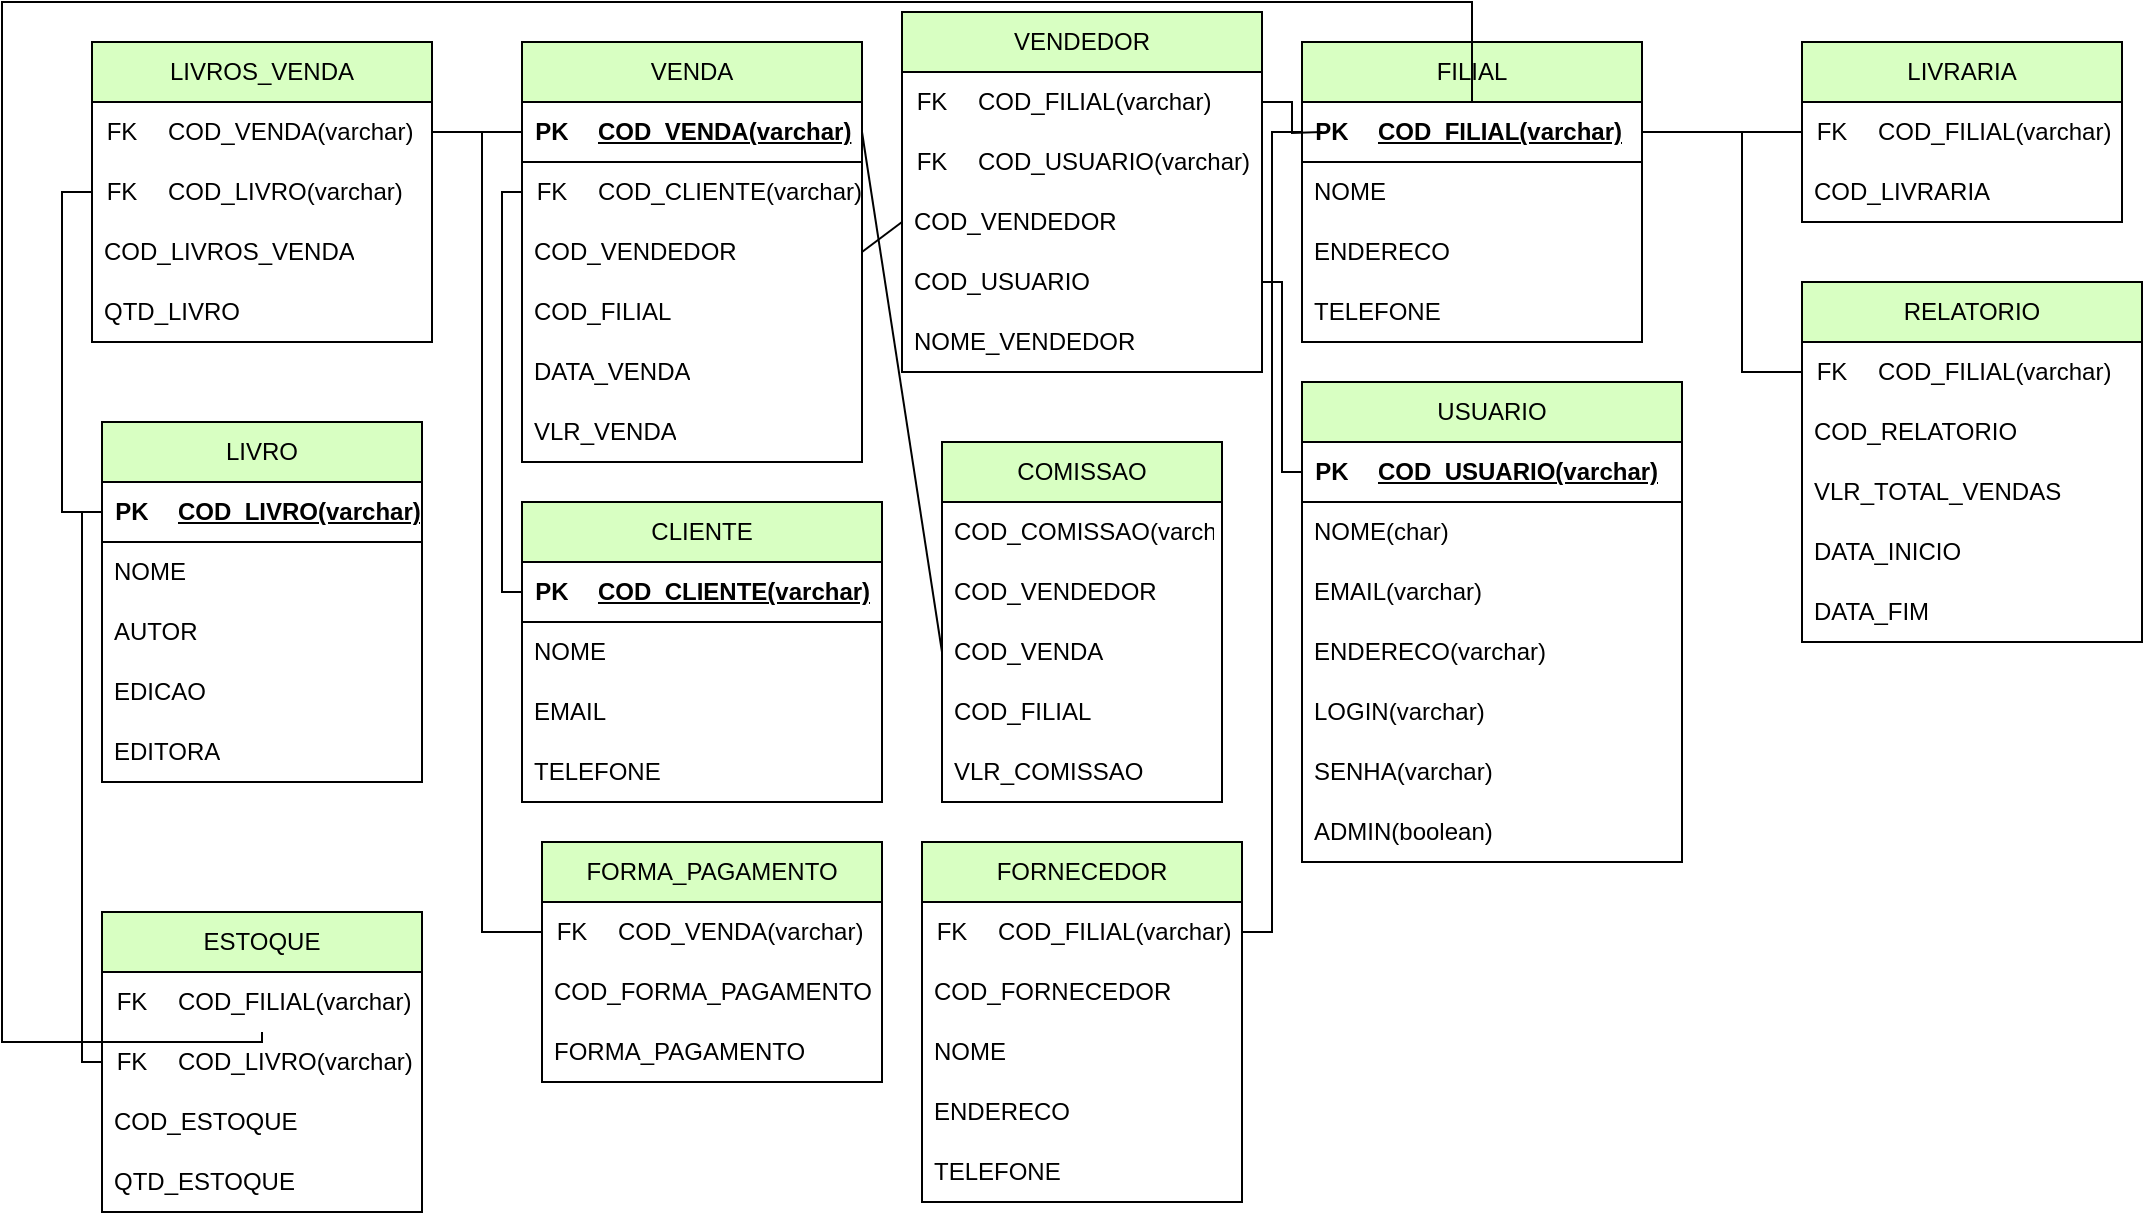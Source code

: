 <mxfile version="21.8.1" type="github">
  <diagram id="R2lEEEUBdFMjLlhIrx00" name="Page-1">
    <mxGraphModel dx="1843" dy="918" grid="1" gridSize="10" guides="1" tooltips="1" connect="1" arrows="1" fold="1" page="1" pageScale="1" pageWidth="850" pageHeight="1100" math="0" shadow="0" extFonts="Permanent Marker^https://fonts.googleapis.com/css?family=Permanent+Marker">
      <root>
        <mxCell id="0" />
        <mxCell id="1" parent="0" />
        <mxCell id="HslZfG2rWfIciBtdApFi-1" value="VENDA" style="swimlane;fontStyle=0;childLayout=stackLayout;horizontal=1;startSize=30;horizontalStack=0;resizeParent=1;resizeParentMax=0;resizeLast=0;collapsible=1;marginBottom=0;whiteSpace=wrap;html=1;fillColor=#D8FFC2;" parent="1" vertex="1">
          <mxGeometry x="160" y="40" width="170" height="210" as="geometry" />
        </mxCell>
        <mxCell id="1xq74M5YQCq6-TdLZK5S-39" value="" style="shape=table;startSize=0;container=1;collapsible=1;childLayout=tableLayout;fixedRows=1;rowLines=0;fontStyle=0;align=center;resizeLast=1;strokeColor=none;fillColor=none;collapsible=0;" vertex="1" parent="HslZfG2rWfIciBtdApFi-1">
          <mxGeometry y="30" width="170" height="30" as="geometry" />
        </mxCell>
        <mxCell id="1xq74M5YQCq6-TdLZK5S-40" value="" style="shape=tableRow;horizontal=0;startSize=0;swimlaneHead=0;swimlaneBody=0;fillColor=none;collapsible=0;dropTarget=0;points=[[0,0.5],[1,0.5]];portConstraint=eastwest;top=0;left=0;right=0;bottom=1;" vertex="1" parent="1xq74M5YQCq6-TdLZK5S-39">
          <mxGeometry width="170" height="30" as="geometry" />
        </mxCell>
        <mxCell id="1xq74M5YQCq6-TdLZK5S-41" value="PK" style="shape=partialRectangle;connectable=0;fillColor=none;top=0;left=0;bottom=0;right=0;fontStyle=1;overflow=hidden;whiteSpace=wrap;html=1;" vertex="1" parent="1xq74M5YQCq6-TdLZK5S-40">
          <mxGeometry width="30" height="30" as="geometry">
            <mxRectangle width="30" height="30" as="alternateBounds" />
          </mxGeometry>
        </mxCell>
        <mxCell id="1xq74M5YQCq6-TdLZK5S-42" value="COD_VENDA(varchar)" style="shape=partialRectangle;connectable=0;fillColor=none;top=0;left=0;bottom=0;right=0;align=left;spacingLeft=6;fontStyle=5;overflow=hidden;whiteSpace=wrap;html=1;" vertex="1" parent="1xq74M5YQCq6-TdLZK5S-40">
          <mxGeometry x="30" width="140" height="30" as="geometry">
            <mxRectangle width="140" height="30" as="alternateBounds" />
          </mxGeometry>
        </mxCell>
        <mxCell id="1xq74M5YQCq6-TdLZK5S-55" value="" style="shape=table;startSize=0;container=1;collapsible=1;childLayout=tableLayout;fixedRows=1;rowLines=0;fontStyle=0;align=center;resizeLast=1;strokeColor=none;fillColor=none;collapsible=0;" vertex="1" parent="HslZfG2rWfIciBtdApFi-1">
          <mxGeometry y="60" width="170" height="30" as="geometry" />
        </mxCell>
        <mxCell id="1xq74M5YQCq6-TdLZK5S-56" value="" style="shape=tableRow;horizontal=0;startSize=0;swimlaneHead=0;swimlaneBody=0;fillColor=none;collapsible=0;dropTarget=0;points=[[0,0.5],[1,0.5]];portConstraint=eastwest;top=0;left=0;right=0;bottom=0;" vertex="1" parent="1xq74M5YQCq6-TdLZK5S-55">
          <mxGeometry width="170" height="30" as="geometry" />
        </mxCell>
        <mxCell id="1xq74M5YQCq6-TdLZK5S-57" value="FK" style="shape=partialRectangle;connectable=0;fillColor=none;top=0;left=0;bottom=0;right=0;fontStyle=0;overflow=hidden;whiteSpace=wrap;html=1;" vertex="1" parent="1xq74M5YQCq6-TdLZK5S-56">
          <mxGeometry width="30" height="30" as="geometry">
            <mxRectangle width="30" height="30" as="alternateBounds" />
          </mxGeometry>
        </mxCell>
        <mxCell id="1xq74M5YQCq6-TdLZK5S-58" value="COD_CLIENTE(varchar)" style="shape=partialRectangle;connectable=0;fillColor=none;top=0;left=0;bottom=0;right=0;align=left;spacingLeft=6;fontStyle=0;overflow=hidden;whiteSpace=wrap;html=1;" vertex="1" parent="1xq74M5YQCq6-TdLZK5S-56">
          <mxGeometry x="30" width="140" height="30" as="geometry">
            <mxRectangle width="140" height="30" as="alternateBounds" />
          </mxGeometry>
        </mxCell>
        <mxCell id="HslZfG2rWfIciBtdApFi-3" value="COD_VENDEDOR" style="text;strokeColor=none;fillColor=none;align=left;verticalAlign=middle;spacingLeft=4;spacingRight=4;overflow=hidden;points=[[0,0.5],[1,0.5]];portConstraint=eastwest;rotatable=0;whiteSpace=wrap;html=1;" parent="HslZfG2rWfIciBtdApFi-1" vertex="1">
          <mxGeometry y="90" width="170" height="30" as="geometry" />
        </mxCell>
        <mxCell id="HslZfG2rWfIciBtdApFi-47" value="COD_FILIAL" style="text;strokeColor=none;fillColor=none;align=left;verticalAlign=middle;spacingLeft=4;spacingRight=4;overflow=hidden;points=[[0,0.5],[1,0.5]];portConstraint=eastwest;rotatable=0;whiteSpace=wrap;html=1;" parent="HslZfG2rWfIciBtdApFi-1" vertex="1">
          <mxGeometry y="120" width="170" height="30" as="geometry" />
        </mxCell>
        <mxCell id="HslZfG2rWfIciBtdApFi-48" value="DATA_VENDA" style="text;strokeColor=none;fillColor=none;align=left;verticalAlign=middle;spacingLeft=4;spacingRight=4;overflow=hidden;points=[[0,0.5],[1,0.5]];portConstraint=eastwest;rotatable=0;whiteSpace=wrap;html=1;" parent="HslZfG2rWfIciBtdApFi-1" vertex="1">
          <mxGeometry y="150" width="170" height="30" as="geometry" />
        </mxCell>
        <mxCell id="HslZfG2rWfIciBtdApFi-49" value="VLR_VENDA" style="text;strokeColor=none;fillColor=none;align=left;verticalAlign=middle;spacingLeft=4;spacingRight=4;overflow=hidden;points=[[0,0.5],[1,0.5]];portConstraint=eastwest;rotatable=0;whiteSpace=wrap;html=1;" parent="HslZfG2rWfIciBtdApFi-1" vertex="1">
          <mxGeometry y="180" width="170" height="30" as="geometry" />
        </mxCell>
        <mxCell id="HslZfG2rWfIciBtdApFi-5" value="LIVROS_VENDA" style="swimlane;fontStyle=0;childLayout=stackLayout;horizontal=1;startSize=30;horizontalStack=0;resizeParent=1;resizeParentMax=0;resizeLast=0;collapsible=1;marginBottom=0;whiteSpace=wrap;html=1;fillColor=#D8FFC2;" parent="1" vertex="1">
          <mxGeometry x="-55" y="40" width="170" height="150" as="geometry" />
        </mxCell>
        <mxCell id="1xq74M5YQCq6-TdLZK5S-43" value="" style="shape=table;startSize=0;container=1;collapsible=1;childLayout=tableLayout;fixedRows=1;rowLines=0;fontStyle=0;align=center;resizeLast=1;strokeColor=none;fillColor=none;collapsible=0;" vertex="1" parent="HslZfG2rWfIciBtdApFi-5">
          <mxGeometry y="30" width="170" height="30" as="geometry" />
        </mxCell>
        <mxCell id="1xq74M5YQCq6-TdLZK5S-44" value="" style="shape=tableRow;horizontal=0;startSize=0;swimlaneHead=0;swimlaneBody=0;fillColor=none;collapsible=0;dropTarget=0;points=[[0,0.5],[1,0.5]];portConstraint=eastwest;top=0;left=0;right=0;bottom=0;" vertex="1" parent="1xq74M5YQCq6-TdLZK5S-43">
          <mxGeometry width="170" height="30" as="geometry" />
        </mxCell>
        <mxCell id="1xq74M5YQCq6-TdLZK5S-45" value="FK" style="shape=partialRectangle;connectable=0;fillColor=none;top=0;left=0;bottom=0;right=0;fontStyle=0;overflow=hidden;whiteSpace=wrap;html=1;" vertex="1" parent="1xq74M5YQCq6-TdLZK5S-44">
          <mxGeometry width="30" height="30" as="geometry">
            <mxRectangle width="30" height="30" as="alternateBounds" />
          </mxGeometry>
        </mxCell>
        <mxCell id="1xq74M5YQCq6-TdLZK5S-46" value="COD_VENDA(varchar)" style="shape=partialRectangle;connectable=0;fillColor=none;top=0;left=0;bottom=0;right=0;align=left;spacingLeft=6;fontStyle=0;overflow=hidden;whiteSpace=wrap;html=1;" vertex="1" parent="1xq74M5YQCq6-TdLZK5S-44">
          <mxGeometry x="30" width="140" height="30" as="geometry">
            <mxRectangle width="140" height="30" as="alternateBounds" />
          </mxGeometry>
        </mxCell>
        <mxCell id="1xq74M5YQCq6-TdLZK5S-67" value="" style="shape=table;startSize=0;container=1;collapsible=1;childLayout=tableLayout;fixedRows=1;rowLines=0;fontStyle=0;align=center;resizeLast=1;strokeColor=none;fillColor=none;collapsible=0;" vertex="1" parent="HslZfG2rWfIciBtdApFi-5">
          <mxGeometry y="60" width="170" height="30" as="geometry" />
        </mxCell>
        <mxCell id="1xq74M5YQCq6-TdLZK5S-68" value="" style="shape=tableRow;horizontal=0;startSize=0;swimlaneHead=0;swimlaneBody=0;fillColor=none;collapsible=0;dropTarget=0;points=[[0,0.5],[1,0.5]];portConstraint=eastwest;top=0;left=0;right=0;bottom=0;" vertex="1" parent="1xq74M5YQCq6-TdLZK5S-67">
          <mxGeometry width="170" height="30" as="geometry" />
        </mxCell>
        <mxCell id="1xq74M5YQCq6-TdLZK5S-69" value="FK" style="shape=partialRectangle;connectable=0;fillColor=none;top=0;left=0;bottom=0;right=0;fontStyle=0;overflow=hidden;whiteSpace=wrap;html=1;" vertex="1" parent="1xq74M5YQCq6-TdLZK5S-68">
          <mxGeometry width="30" height="30" as="geometry">
            <mxRectangle width="30" height="30" as="alternateBounds" />
          </mxGeometry>
        </mxCell>
        <mxCell id="1xq74M5YQCq6-TdLZK5S-70" value="COD_LIVRO(varchar)" style="shape=partialRectangle;connectable=0;fillColor=none;top=0;left=0;bottom=0;right=0;align=left;spacingLeft=6;fontStyle=0;overflow=hidden;whiteSpace=wrap;html=1;" vertex="1" parent="1xq74M5YQCq6-TdLZK5S-68">
          <mxGeometry x="30" width="140" height="30" as="geometry">
            <mxRectangle width="140" height="30" as="alternateBounds" />
          </mxGeometry>
        </mxCell>
        <mxCell id="HslZfG2rWfIciBtdApFi-6" value="COD_LIVROS_VENDA" style="text;strokeColor=none;fillColor=none;align=left;verticalAlign=middle;spacingLeft=4;spacingRight=4;overflow=hidden;points=[[0,0.5],[1,0.5]];portConstraint=eastwest;rotatable=0;whiteSpace=wrap;html=1;" parent="HslZfG2rWfIciBtdApFi-5" vertex="1">
          <mxGeometry y="90" width="170" height="30" as="geometry" />
        </mxCell>
        <mxCell id="HslZfG2rWfIciBtdApFi-9" value="QTD_LIVRO" style="text;strokeColor=none;fillColor=none;align=left;verticalAlign=middle;spacingLeft=4;spacingRight=4;overflow=hidden;points=[[0,0.5],[1,0.5]];portConstraint=eastwest;rotatable=0;whiteSpace=wrap;html=1;" parent="HslZfG2rWfIciBtdApFi-5" vertex="1">
          <mxGeometry y="120" width="170" height="30" as="geometry" />
        </mxCell>
        <mxCell id="HslZfG2rWfIciBtdApFi-10" value="FILIAL" style="swimlane;fontStyle=0;childLayout=stackLayout;horizontal=1;startSize=30;horizontalStack=0;resizeParent=1;resizeParentMax=0;resizeLast=0;collapsible=1;marginBottom=0;whiteSpace=wrap;html=1;fillColor=#D8FFC2;" parent="1" vertex="1">
          <mxGeometry x="550" y="40" width="170" height="150" as="geometry" />
        </mxCell>
        <mxCell id="1xq74M5YQCq6-TdLZK5S-5" value="" style="shape=table;startSize=0;container=1;collapsible=1;childLayout=tableLayout;fixedRows=1;rowLines=0;fontStyle=0;align=center;resizeLast=1;strokeColor=none;fillColor=none;collapsible=0;" vertex="1" parent="HslZfG2rWfIciBtdApFi-10">
          <mxGeometry y="30" width="170" height="30" as="geometry" />
        </mxCell>
        <mxCell id="1xq74M5YQCq6-TdLZK5S-6" value="" style="shape=tableRow;horizontal=0;startSize=0;swimlaneHead=0;swimlaneBody=0;fillColor=none;collapsible=0;dropTarget=0;points=[[0,0.5],[1,0.5]];portConstraint=eastwest;top=0;left=0;right=0;bottom=1;" vertex="1" parent="1xq74M5YQCq6-TdLZK5S-5">
          <mxGeometry width="170" height="30" as="geometry" />
        </mxCell>
        <mxCell id="1xq74M5YQCq6-TdLZK5S-7" value="PK" style="shape=partialRectangle;connectable=0;fillColor=none;top=0;left=0;bottom=0;right=0;fontStyle=1;overflow=hidden;whiteSpace=wrap;html=1;" vertex="1" parent="1xq74M5YQCq6-TdLZK5S-6">
          <mxGeometry width="30" height="30" as="geometry">
            <mxRectangle width="30" height="30" as="alternateBounds" />
          </mxGeometry>
        </mxCell>
        <mxCell id="1xq74M5YQCq6-TdLZK5S-8" value="COD_FILIAL(varchar)" style="shape=partialRectangle;connectable=0;fillColor=none;top=0;left=0;bottom=0;right=0;align=left;spacingLeft=6;fontStyle=5;overflow=hidden;whiteSpace=wrap;html=1;" vertex="1" parent="1xq74M5YQCq6-TdLZK5S-6">
          <mxGeometry x="30" width="140" height="30" as="geometry">
            <mxRectangle width="140" height="30" as="alternateBounds" />
          </mxGeometry>
        </mxCell>
        <mxCell id="HslZfG2rWfIciBtdApFi-12" value="NOME" style="text;strokeColor=none;fillColor=none;align=left;verticalAlign=middle;spacingLeft=4;spacingRight=4;overflow=hidden;points=[[0,0.5],[1,0.5]];portConstraint=eastwest;rotatable=0;whiteSpace=wrap;html=1;" parent="HslZfG2rWfIciBtdApFi-10" vertex="1">
          <mxGeometry y="60" width="170" height="30" as="geometry" />
        </mxCell>
        <mxCell id="HslZfG2rWfIciBtdApFi-13" value="ENDERECO" style="text;strokeColor=none;fillColor=none;align=left;verticalAlign=middle;spacingLeft=4;spacingRight=4;overflow=hidden;points=[[0,0.5],[1,0.5]];portConstraint=eastwest;rotatable=0;whiteSpace=wrap;html=1;" parent="HslZfG2rWfIciBtdApFi-10" vertex="1">
          <mxGeometry y="90" width="170" height="30" as="geometry" />
        </mxCell>
        <mxCell id="HslZfG2rWfIciBtdApFi-15" value="TELEFONE" style="text;strokeColor=none;fillColor=none;align=left;verticalAlign=middle;spacingLeft=4;spacingRight=4;overflow=hidden;points=[[0,0.5],[1,0.5]];portConstraint=eastwest;rotatable=0;whiteSpace=wrap;html=1;" parent="HslZfG2rWfIciBtdApFi-10" vertex="1">
          <mxGeometry y="120" width="170" height="30" as="geometry" />
        </mxCell>
        <mxCell id="HslZfG2rWfIciBtdApFi-14" value="" style="endArrow=none;html=1;rounded=0;edgeStyle=orthogonalEdgeStyle;" parent="1" source="1xq74M5YQCq6-TdLZK5S-40" target="1xq74M5YQCq6-TdLZK5S-44" edge="1">
          <mxGeometry width="50" height="50" relative="1" as="geometry">
            <mxPoint x="190" y="85.0" as="sourcePoint" />
            <mxPoint x="100" y="115" as="targetPoint" />
          </mxGeometry>
        </mxCell>
        <mxCell id="HslZfG2rWfIciBtdApFi-16" value="LIVRO" style="swimlane;fontStyle=0;childLayout=stackLayout;horizontal=1;startSize=30;horizontalStack=0;resizeParent=1;resizeParentMax=0;resizeLast=0;collapsible=1;marginBottom=0;whiteSpace=wrap;html=1;fillColor=#D8FFC2;" parent="1" vertex="1">
          <mxGeometry x="-50" y="230" width="160" height="180" as="geometry" />
        </mxCell>
        <mxCell id="1xq74M5YQCq6-TdLZK5S-63" value="" style="shape=table;startSize=0;container=1;collapsible=1;childLayout=tableLayout;fixedRows=1;rowLines=0;fontStyle=0;align=center;resizeLast=1;strokeColor=none;fillColor=none;collapsible=0;" vertex="1" parent="HslZfG2rWfIciBtdApFi-16">
          <mxGeometry y="30" width="160" height="30" as="geometry" />
        </mxCell>
        <mxCell id="1xq74M5YQCq6-TdLZK5S-64" value="" style="shape=tableRow;horizontal=0;startSize=0;swimlaneHead=0;swimlaneBody=0;fillColor=none;collapsible=0;dropTarget=0;points=[[0,0.5],[1,0.5]];portConstraint=eastwest;top=0;left=0;right=0;bottom=1;" vertex="1" parent="1xq74M5YQCq6-TdLZK5S-63">
          <mxGeometry width="160" height="30" as="geometry" />
        </mxCell>
        <mxCell id="1xq74M5YQCq6-TdLZK5S-65" value="PK" style="shape=partialRectangle;connectable=0;fillColor=none;top=0;left=0;bottom=0;right=0;fontStyle=1;overflow=hidden;whiteSpace=wrap;html=1;" vertex="1" parent="1xq74M5YQCq6-TdLZK5S-64">
          <mxGeometry width="30" height="30" as="geometry">
            <mxRectangle width="30" height="30" as="alternateBounds" />
          </mxGeometry>
        </mxCell>
        <mxCell id="1xq74M5YQCq6-TdLZK5S-66" value="COD_LIVRO(varchar)" style="shape=partialRectangle;connectable=0;fillColor=none;top=0;left=0;bottom=0;right=0;align=left;spacingLeft=6;fontStyle=5;overflow=hidden;whiteSpace=wrap;html=1;" vertex="1" parent="1xq74M5YQCq6-TdLZK5S-64">
          <mxGeometry x="30" width="130" height="30" as="geometry">
            <mxRectangle width="130" height="30" as="alternateBounds" />
          </mxGeometry>
        </mxCell>
        <mxCell id="HslZfG2rWfIciBtdApFi-18" value="NOME" style="text;strokeColor=none;fillColor=none;align=left;verticalAlign=middle;spacingLeft=4;spacingRight=4;overflow=hidden;points=[[0,0.5],[1,0.5]];portConstraint=eastwest;rotatable=0;whiteSpace=wrap;html=1;" parent="HslZfG2rWfIciBtdApFi-16" vertex="1">
          <mxGeometry y="60" width="160" height="30" as="geometry" />
        </mxCell>
        <mxCell id="HslZfG2rWfIciBtdApFi-21" value="AUTOR" style="text;strokeColor=none;fillColor=none;align=left;verticalAlign=middle;spacingLeft=4;spacingRight=4;overflow=hidden;points=[[0,0.5],[1,0.5]];portConstraint=eastwest;rotatable=0;whiteSpace=wrap;html=1;" parent="HslZfG2rWfIciBtdApFi-16" vertex="1">
          <mxGeometry y="90" width="160" height="30" as="geometry" />
        </mxCell>
        <mxCell id="HslZfG2rWfIciBtdApFi-86" value="EDICAO" style="text;strokeColor=none;fillColor=none;align=left;verticalAlign=middle;spacingLeft=4;spacingRight=4;overflow=hidden;points=[[0,0.5],[1,0.5]];portConstraint=eastwest;rotatable=0;whiteSpace=wrap;html=1;" parent="HslZfG2rWfIciBtdApFi-16" vertex="1">
          <mxGeometry y="120" width="160" height="30" as="geometry" />
        </mxCell>
        <mxCell id="HslZfG2rWfIciBtdApFi-22" value="EDITORA" style="text;strokeColor=none;fillColor=none;align=left;verticalAlign=middle;spacingLeft=4;spacingRight=4;overflow=hidden;points=[[0,0.5],[1,0.5]];portConstraint=eastwest;rotatable=0;whiteSpace=wrap;html=1;" parent="HslZfG2rWfIciBtdApFi-16" vertex="1">
          <mxGeometry y="150" width="160" height="30" as="geometry" />
        </mxCell>
        <mxCell id="HslZfG2rWfIciBtdApFi-20" value="" style="endArrow=none;html=1;rounded=0;edgeStyle=orthogonalEdgeStyle;" parent="1" source="1xq74M5YQCq6-TdLZK5S-64" target="1xq74M5YQCq6-TdLZK5S-68" edge="1">
          <mxGeometry width="50" height="50" relative="1" as="geometry">
            <mxPoint x="-40" y="255" as="sourcePoint" />
            <mxPoint x="-70" y="145" as="targetPoint" />
            <Array as="points">
              <mxPoint x="-70" y="275" />
              <mxPoint x="-70" y="115" />
            </Array>
          </mxGeometry>
        </mxCell>
        <mxCell id="HslZfG2rWfIciBtdApFi-23" value="VENDEDOR" style="swimlane;fontStyle=0;childLayout=stackLayout;horizontal=1;startSize=30;horizontalStack=0;resizeParent=1;resizeParentMax=0;resizeLast=0;collapsible=1;marginBottom=0;whiteSpace=wrap;html=1;fillColor=#D8FFC2;" parent="1" vertex="1">
          <mxGeometry x="350" y="25" width="180" height="180" as="geometry" />
        </mxCell>
        <mxCell id="1xq74M5YQCq6-TdLZK5S-17" value="" style="shape=table;startSize=0;container=1;collapsible=1;childLayout=tableLayout;fixedRows=1;rowLines=0;fontStyle=0;align=center;resizeLast=1;strokeColor=none;fillColor=none;collapsible=0;" vertex="1" parent="HslZfG2rWfIciBtdApFi-23">
          <mxGeometry y="30" width="180" height="30" as="geometry" />
        </mxCell>
        <mxCell id="1xq74M5YQCq6-TdLZK5S-18" value="" style="shape=tableRow;horizontal=0;startSize=0;swimlaneHead=0;swimlaneBody=0;fillColor=none;collapsible=0;dropTarget=0;points=[[0,0.5],[1,0.5]];portConstraint=eastwest;top=0;left=0;right=0;bottom=0;" vertex="1" parent="1xq74M5YQCq6-TdLZK5S-17">
          <mxGeometry width="180" height="30" as="geometry" />
        </mxCell>
        <mxCell id="1xq74M5YQCq6-TdLZK5S-19" value="FK" style="shape=partialRectangle;connectable=0;fillColor=none;top=0;left=0;bottom=0;right=0;fontStyle=0;overflow=hidden;whiteSpace=wrap;html=1;" vertex="1" parent="1xq74M5YQCq6-TdLZK5S-18">
          <mxGeometry width="30" height="30" as="geometry">
            <mxRectangle width="30" height="30" as="alternateBounds" />
          </mxGeometry>
        </mxCell>
        <mxCell id="1xq74M5YQCq6-TdLZK5S-20" value="COD_FILIAL(varchar)" style="shape=partialRectangle;connectable=0;fillColor=none;top=0;left=0;bottom=0;right=0;align=left;spacingLeft=6;fontStyle=0;overflow=hidden;whiteSpace=wrap;html=1;" vertex="1" parent="1xq74M5YQCq6-TdLZK5S-18">
          <mxGeometry x="30" width="150" height="30" as="geometry">
            <mxRectangle width="150" height="30" as="alternateBounds" />
          </mxGeometry>
        </mxCell>
        <mxCell id="1xq74M5YQCq6-TdLZK5S-31" value="" style="shape=table;startSize=0;container=1;collapsible=1;childLayout=tableLayout;fixedRows=1;rowLines=0;fontStyle=0;align=center;resizeLast=1;strokeColor=none;fillColor=none;collapsible=0;" vertex="1" parent="HslZfG2rWfIciBtdApFi-23">
          <mxGeometry y="60" width="180" height="30" as="geometry" />
        </mxCell>
        <mxCell id="1xq74M5YQCq6-TdLZK5S-32" value="" style="shape=tableRow;horizontal=0;startSize=0;swimlaneHead=0;swimlaneBody=0;fillColor=none;collapsible=0;dropTarget=0;points=[[0,0.5],[1,0.5]];portConstraint=eastwest;top=0;left=0;right=0;bottom=0;" vertex="1" parent="1xq74M5YQCq6-TdLZK5S-31">
          <mxGeometry width="180" height="30" as="geometry" />
        </mxCell>
        <mxCell id="1xq74M5YQCq6-TdLZK5S-33" value="FK" style="shape=partialRectangle;connectable=0;fillColor=none;top=0;left=0;bottom=0;right=0;fontStyle=0;overflow=hidden;whiteSpace=wrap;html=1;" vertex="1" parent="1xq74M5YQCq6-TdLZK5S-32">
          <mxGeometry width="30" height="30" as="geometry">
            <mxRectangle width="30" height="30" as="alternateBounds" />
          </mxGeometry>
        </mxCell>
        <mxCell id="1xq74M5YQCq6-TdLZK5S-34" value="COD_USUARIO(varchar)" style="shape=partialRectangle;connectable=0;fillColor=none;top=0;left=0;bottom=0;right=0;align=left;spacingLeft=6;fontStyle=0;overflow=hidden;whiteSpace=wrap;html=1;" vertex="1" parent="1xq74M5YQCq6-TdLZK5S-32">
          <mxGeometry x="30" width="150" height="30" as="geometry">
            <mxRectangle width="150" height="30" as="alternateBounds" />
          </mxGeometry>
        </mxCell>
        <mxCell id="HslZfG2rWfIciBtdApFi-24" value="COD_VENDEDOR" style="text;strokeColor=none;fillColor=none;align=left;verticalAlign=middle;spacingLeft=4;spacingRight=4;overflow=hidden;points=[[0,0.5],[1,0.5]];portConstraint=eastwest;rotatable=0;whiteSpace=wrap;html=1;" parent="HslZfG2rWfIciBtdApFi-23" vertex="1">
          <mxGeometry y="90" width="180" height="30" as="geometry" />
        </mxCell>
        <mxCell id="HslZfG2rWfIciBtdApFi-41" value="COD_USUARIO" style="text;strokeColor=none;fillColor=none;align=left;verticalAlign=middle;spacingLeft=4;spacingRight=4;overflow=hidden;points=[[0,0.5],[1,0.5]];portConstraint=eastwest;rotatable=0;whiteSpace=wrap;html=1;" parent="HslZfG2rWfIciBtdApFi-23" vertex="1">
          <mxGeometry y="120" width="180" height="30" as="geometry" />
        </mxCell>
        <mxCell id="HslZfG2rWfIciBtdApFi-25" value="NOME_VENDEDOR" style="text;strokeColor=none;fillColor=none;align=left;verticalAlign=middle;spacingLeft=4;spacingRight=4;overflow=hidden;points=[[0,0.5],[1,0.5]];portConstraint=eastwest;rotatable=0;whiteSpace=wrap;html=1;" parent="HslZfG2rWfIciBtdApFi-23" vertex="1">
          <mxGeometry y="150" width="180" height="30" as="geometry" />
        </mxCell>
        <mxCell id="HslZfG2rWfIciBtdApFi-28" value="" style="endArrow=none;html=1;rounded=0;entryX=0;entryY=0.5;entryDx=0;entryDy=0;edgeStyle=orthogonalEdgeStyle;" parent="1" source="1xq74M5YQCq6-TdLZK5S-18" edge="1">
          <mxGeometry width="50" height="50" relative="1" as="geometry">
            <mxPoint x="510" y="115" as="sourcePoint" />
            <mxPoint x="560" y="85.0" as="targetPoint" />
          </mxGeometry>
        </mxCell>
        <mxCell id="HslZfG2rWfIciBtdApFi-30" value="" style="endArrow=none;html=1;rounded=0;entryX=1;entryY=0.5;entryDx=0;entryDy=0;exitX=0;exitY=0.5;exitDx=0;exitDy=0;" parent="1" source="HslZfG2rWfIciBtdApFi-24" target="HslZfG2rWfIciBtdApFi-3" edge="1">
          <mxGeometry width="50" height="50" relative="1" as="geometry">
            <mxPoint x="610" y="210" as="sourcePoint" />
            <mxPoint x="590" y="165" as="targetPoint" />
          </mxGeometry>
        </mxCell>
        <mxCell id="HslZfG2rWfIciBtdApFi-31" value="CLIENTE" style="swimlane;fontStyle=0;childLayout=stackLayout;horizontal=1;startSize=30;horizontalStack=0;resizeParent=1;resizeParentMax=0;resizeLast=0;collapsible=1;marginBottom=0;whiteSpace=wrap;html=1;fillColor=#D8FFC2;" parent="1" vertex="1">
          <mxGeometry x="160" y="270" width="180" height="150" as="geometry" />
        </mxCell>
        <mxCell id="1xq74M5YQCq6-TdLZK5S-47" value="" style="shape=table;startSize=0;container=1;collapsible=1;childLayout=tableLayout;fixedRows=1;rowLines=0;fontStyle=0;align=center;resizeLast=1;strokeColor=none;fillColor=none;collapsible=0;" vertex="1" parent="HslZfG2rWfIciBtdApFi-31">
          <mxGeometry y="30" width="180" height="30" as="geometry" />
        </mxCell>
        <mxCell id="1xq74M5YQCq6-TdLZK5S-48" value="" style="shape=tableRow;horizontal=0;startSize=0;swimlaneHead=0;swimlaneBody=0;fillColor=none;collapsible=0;dropTarget=0;points=[[0,0.5],[1,0.5]];portConstraint=eastwest;top=0;left=0;right=0;bottom=1;" vertex="1" parent="1xq74M5YQCq6-TdLZK5S-47">
          <mxGeometry width="180" height="30" as="geometry" />
        </mxCell>
        <mxCell id="1xq74M5YQCq6-TdLZK5S-49" value="PK" style="shape=partialRectangle;connectable=0;fillColor=none;top=0;left=0;bottom=0;right=0;fontStyle=1;overflow=hidden;whiteSpace=wrap;html=1;" vertex="1" parent="1xq74M5YQCq6-TdLZK5S-48">
          <mxGeometry width="30" height="30" as="geometry">
            <mxRectangle width="30" height="30" as="alternateBounds" />
          </mxGeometry>
        </mxCell>
        <mxCell id="1xq74M5YQCq6-TdLZK5S-50" value="COD_CLIENTE(varchar)" style="shape=partialRectangle;connectable=0;fillColor=none;top=0;left=0;bottom=0;right=0;align=left;spacingLeft=6;fontStyle=5;overflow=hidden;whiteSpace=wrap;html=1;" vertex="1" parent="1xq74M5YQCq6-TdLZK5S-48">
          <mxGeometry x="30" width="150" height="30" as="geometry">
            <mxRectangle width="150" height="30" as="alternateBounds" />
          </mxGeometry>
        </mxCell>
        <mxCell id="HslZfG2rWfIciBtdApFi-33" value="NOME" style="text;strokeColor=none;fillColor=none;align=left;verticalAlign=middle;spacingLeft=4;spacingRight=4;overflow=hidden;points=[[0,0.5],[1,0.5]];portConstraint=eastwest;rotatable=0;whiteSpace=wrap;html=1;" parent="HslZfG2rWfIciBtdApFi-31" vertex="1">
          <mxGeometry y="60" width="180" height="30" as="geometry" />
        </mxCell>
        <mxCell id="HslZfG2rWfIciBtdApFi-34" value="EMAIL" style="text;strokeColor=none;fillColor=none;align=left;verticalAlign=middle;spacingLeft=4;spacingRight=4;overflow=hidden;points=[[0,0.5],[1,0.5]];portConstraint=eastwest;rotatable=0;whiteSpace=wrap;html=1;" parent="HslZfG2rWfIciBtdApFi-31" vertex="1">
          <mxGeometry y="90" width="180" height="30" as="geometry" />
        </mxCell>
        <mxCell id="HslZfG2rWfIciBtdApFi-35" value="TELEFONE" style="text;strokeColor=none;fillColor=none;align=left;verticalAlign=middle;spacingLeft=4;spacingRight=4;overflow=hidden;points=[[0,0.5],[1,0.5]];portConstraint=eastwest;rotatable=0;whiteSpace=wrap;html=1;" parent="HslZfG2rWfIciBtdApFi-31" vertex="1">
          <mxGeometry y="120" width="180" height="30" as="geometry" />
        </mxCell>
        <mxCell id="HslZfG2rWfIciBtdApFi-36" value="USUARIO" style="swimlane;fontStyle=0;childLayout=stackLayout;horizontal=1;startSize=30;horizontalStack=0;resizeParent=1;resizeParentMax=0;resizeLast=0;collapsible=1;marginBottom=0;whiteSpace=wrap;html=1;fillColor=#D8FFC2;" parent="1" vertex="1">
          <mxGeometry x="550" y="210" width="190" height="240" as="geometry" />
        </mxCell>
        <mxCell id="1xq74M5YQCq6-TdLZK5S-1" value="" style="shape=table;startSize=0;container=1;collapsible=1;childLayout=tableLayout;fixedRows=1;rowLines=0;fontStyle=0;align=center;resizeLast=1;strokeColor=none;fillColor=none;collapsible=0;" vertex="1" parent="HslZfG2rWfIciBtdApFi-36">
          <mxGeometry y="30" width="190" height="30" as="geometry" />
        </mxCell>
        <mxCell id="1xq74M5YQCq6-TdLZK5S-2" value="" style="shape=tableRow;horizontal=0;startSize=0;swimlaneHead=0;swimlaneBody=0;fillColor=none;collapsible=0;dropTarget=0;points=[[0,0.5],[1,0.5]];portConstraint=eastwest;top=0;left=0;right=0;bottom=1;" vertex="1" parent="1xq74M5YQCq6-TdLZK5S-1">
          <mxGeometry width="190" height="30" as="geometry" />
        </mxCell>
        <mxCell id="1xq74M5YQCq6-TdLZK5S-3" value="PK" style="shape=partialRectangle;connectable=0;fillColor=none;top=0;left=0;bottom=0;right=0;fontStyle=1;overflow=hidden;whiteSpace=wrap;html=1;" vertex="1" parent="1xq74M5YQCq6-TdLZK5S-2">
          <mxGeometry width="30" height="30" as="geometry">
            <mxRectangle width="30" height="30" as="alternateBounds" />
          </mxGeometry>
        </mxCell>
        <mxCell id="1xq74M5YQCq6-TdLZK5S-4" value="COD_USUARIO(varchar)" style="shape=partialRectangle;connectable=0;fillColor=none;top=0;left=0;bottom=0;right=0;align=left;spacingLeft=6;fontStyle=5;overflow=hidden;whiteSpace=wrap;html=1;" vertex="1" parent="1xq74M5YQCq6-TdLZK5S-2">
          <mxGeometry x="30" width="160" height="30" as="geometry">
            <mxRectangle width="160" height="30" as="alternateBounds" />
          </mxGeometry>
        </mxCell>
        <mxCell id="HslZfG2rWfIciBtdApFi-43" value="NOME(char)" style="text;strokeColor=none;fillColor=none;align=left;verticalAlign=middle;spacingLeft=4;spacingRight=4;overflow=hidden;points=[[0,0.5],[1,0.5]];portConstraint=eastwest;rotatable=0;whiteSpace=wrap;html=1;" parent="HslZfG2rWfIciBtdApFi-36" vertex="1">
          <mxGeometry y="60" width="190" height="30" as="geometry" />
        </mxCell>
        <mxCell id="HslZfG2rWfIciBtdApFi-44" value="EMAIL(varchar)" style="text;strokeColor=none;fillColor=none;align=left;verticalAlign=middle;spacingLeft=4;spacingRight=4;overflow=hidden;points=[[0,0.5],[1,0.5]];portConstraint=eastwest;rotatable=0;whiteSpace=wrap;html=1;" parent="HslZfG2rWfIciBtdApFi-36" vertex="1">
          <mxGeometry y="90" width="190" height="30" as="geometry" />
        </mxCell>
        <mxCell id="HslZfG2rWfIciBtdApFi-45" value="ENDERECO(varchar)" style="text;strokeColor=none;fillColor=none;align=left;verticalAlign=middle;spacingLeft=4;spacingRight=4;overflow=hidden;points=[[0,0.5],[1,0.5]];portConstraint=eastwest;rotatable=0;whiteSpace=wrap;html=1;" parent="HslZfG2rWfIciBtdApFi-36" vertex="1">
          <mxGeometry y="120" width="190" height="30" as="geometry" />
        </mxCell>
        <mxCell id="HslZfG2rWfIciBtdApFi-38" value="LOGIN(varchar)" style="text;strokeColor=none;fillColor=none;align=left;verticalAlign=middle;spacingLeft=4;spacingRight=4;overflow=hidden;points=[[0,0.5],[1,0.5]];portConstraint=eastwest;rotatable=0;whiteSpace=wrap;html=1;" parent="HslZfG2rWfIciBtdApFi-36" vertex="1">
          <mxGeometry y="150" width="190" height="30" as="geometry" />
        </mxCell>
        <mxCell id="HslZfG2rWfIciBtdApFi-39" value="SENHA(varchar)" style="text;strokeColor=none;fillColor=none;align=left;verticalAlign=middle;spacingLeft=4;spacingRight=4;overflow=hidden;points=[[0,0.5],[1,0.5]];portConstraint=eastwest;rotatable=0;whiteSpace=wrap;html=1;" parent="HslZfG2rWfIciBtdApFi-36" vertex="1">
          <mxGeometry y="180" width="190" height="30" as="geometry" />
        </mxCell>
        <mxCell id="HslZfG2rWfIciBtdApFi-90" value="ADMIN(boolean)" style="text;strokeColor=none;fillColor=none;align=left;verticalAlign=middle;spacingLeft=4;spacingRight=4;overflow=hidden;points=[[0,0.5],[1,0.5]];portConstraint=eastwest;rotatable=0;whiteSpace=wrap;html=1;" parent="HslZfG2rWfIciBtdApFi-36" vertex="1">
          <mxGeometry y="210" width="190" height="30" as="geometry" />
        </mxCell>
        <mxCell id="HslZfG2rWfIciBtdApFi-42" value="" style="endArrow=none;html=1;rounded=0;exitX=1;exitY=0.5;exitDx=0;exitDy=0;edgeStyle=orthogonalEdgeStyle;" parent="1" source="HslZfG2rWfIciBtdApFi-41" target="1xq74M5YQCq6-TdLZK5S-2" edge="1">
          <mxGeometry width="50" height="50" relative="1" as="geometry">
            <mxPoint x="380" y="175" as="sourcePoint" />
            <mxPoint x="530.0" y="245" as="targetPoint" />
          </mxGeometry>
        </mxCell>
        <mxCell id="HslZfG2rWfIciBtdApFi-46" value="" style="endArrow=none;html=1;rounded=0;edgeStyle=orthogonalEdgeStyle;" parent="1" source="1xq74M5YQCq6-TdLZK5S-56" target="1xq74M5YQCq6-TdLZK5S-48" edge="1">
          <mxGeometry width="50" height="50" relative="1" as="geometry">
            <mxPoint x="160" y="145" as="sourcePoint" />
            <mxPoint x="190" y="315" as="targetPoint" />
            <Array as="points">
              <mxPoint x="150" y="115" />
              <mxPoint x="150" y="315" />
            </Array>
          </mxGeometry>
        </mxCell>
        <mxCell id="HslZfG2rWfIciBtdApFi-51" value="COMISSAO" style="swimlane;fontStyle=0;childLayout=stackLayout;horizontal=1;startSize=30;horizontalStack=0;resizeParent=1;resizeParentMax=0;resizeLast=0;collapsible=1;marginBottom=0;whiteSpace=wrap;html=1;fillColor=#D8FFC2;" parent="1" vertex="1">
          <mxGeometry x="370" y="240" width="140" height="180" as="geometry" />
        </mxCell>
        <mxCell id="HslZfG2rWfIciBtdApFi-52" value="COD_COMISSAO(varchar)" style="text;strokeColor=none;fillColor=none;align=left;verticalAlign=middle;spacingLeft=4;spacingRight=4;overflow=hidden;points=[[0,0.5],[1,0.5]];portConstraint=eastwest;rotatable=0;whiteSpace=wrap;html=1;" parent="HslZfG2rWfIciBtdApFi-51" vertex="1">
          <mxGeometry y="30" width="140" height="30" as="geometry" />
        </mxCell>
        <mxCell id="HslZfG2rWfIciBtdApFi-53" value="COD_VENDEDOR" style="text;strokeColor=none;fillColor=none;align=left;verticalAlign=middle;spacingLeft=4;spacingRight=4;overflow=hidden;points=[[0,0.5],[1,0.5]];portConstraint=eastwest;rotatable=0;whiteSpace=wrap;html=1;" parent="HslZfG2rWfIciBtdApFi-51" vertex="1">
          <mxGeometry y="60" width="140" height="30" as="geometry" />
        </mxCell>
        <mxCell id="HslZfG2rWfIciBtdApFi-54" value="COD_VENDA" style="text;strokeColor=none;fillColor=none;align=left;verticalAlign=middle;spacingLeft=4;spacingRight=4;overflow=hidden;points=[[0,0.5],[1,0.5]];portConstraint=eastwest;rotatable=0;whiteSpace=wrap;html=1;" parent="HslZfG2rWfIciBtdApFi-51" vertex="1">
          <mxGeometry y="90" width="140" height="30" as="geometry" />
        </mxCell>
        <mxCell id="HslZfG2rWfIciBtdApFi-55" value="COD_FILIAL" style="text;strokeColor=none;fillColor=none;align=left;verticalAlign=middle;spacingLeft=4;spacingRight=4;overflow=hidden;points=[[0,0.5],[1,0.5]];portConstraint=eastwest;rotatable=0;whiteSpace=wrap;html=1;" parent="HslZfG2rWfIciBtdApFi-51" vertex="1">
          <mxGeometry y="120" width="140" height="30" as="geometry" />
        </mxCell>
        <mxCell id="qKKQ7XnjiaAiPSlCSna6-8" value="VLR_COMISSAO" style="text;strokeColor=none;fillColor=none;align=left;verticalAlign=middle;spacingLeft=4;spacingRight=4;overflow=hidden;points=[[0,0.5],[1,0.5]];portConstraint=eastwest;rotatable=0;whiteSpace=wrap;html=1;" parent="HslZfG2rWfIciBtdApFi-51" vertex="1">
          <mxGeometry y="150" width="140" height="30" as="geometry" />
        </mxCell>
        <mxCell id="HslZfG2rWfIciBtdApFi-56" value="" style="endArrow=none;html=1;rounded=0;entryX=0;entryY=0.5;entryDx=0;entryDy=0;exitX=1;exitY=0.5;exitDx=0;exitDy=0;" parent="1" target="HslZfG2rWfIciBtdApFi-54" edge="1">
          <mxGeometry width="50" height="50" relative="1" as="geometry">
            <mxPoint x="330" y="85.0" as="sourcePoint" />
            <mxPoint x="340" y="205" as="targetPoint" />
          </mxGeometry>
        </mxCell>
        <mxCell id="HslZfG2rWfIciBtdApFi-57" value="ESTOQUE" style="swimlane;fontStyle=0;childLayout=stackLayout;horizontal=1;startSize=30;horizontalStack=0;resizeParent=1;resizeParentMax=0;resizeLast=0;collapsible=1;marginBottom=0;whiteSpace=wrap;html=1;fillColor=#D8FFC2;" parent="1" vertex="1">
          <mxGeometry x="-50" y="475" width="160" height="150" as="geometry" />
        </mxCell>
        <mxCell id="1xq74M5YQCq6-TdLZK5S-21" value="" style="shape=table;startSize=0;container=1;collapsible=1;childLayout=tableLayout;fixedRows=1;rowLines=0;fontStyle=0;align=center;resizeLast=1;strokeColor=none;fillColor=none;collapsible=0;" vertex="1" parent="HslZfG2rWfIciBtdApFi-57">
          <mxGeometry y="30" width="160" height="30" as="geometry" />
        </mxCell>
        <mxCell id="1xq74M5YQCq6-TdLZK5S-22" value="" style="shape=tableRow;horizontal=0;startSize=0;swimlaneHead=0;swimlaneBody=0;fillColor=none;collapsible=0;dropTarget=0;points=[[0,0.5],[1,0.5]];portConstraint=eastwest;top=0;left=0;right=0;bottom=0;" vertex="1" parent="1xq74M5YQCq6-TdLZK5S-21">
          <mxGeometry width="160" height="30" as="geometry" />
        </mxCell>
        <mxCell id="1xq74M5YQCq6-TdLZK5S-23" value="FK" style="shape=partialRectangle;connectable=0;fillColor=none;top=0;left=0;bottom=0;right=0;fontStyle=0;overflow=hidden;whiteSpace=wrap;html=1;" vertex="1" parent="1xq74M5YQCq6-TdLZK5S-22">
          <mxGeometry width="30" height="30" as="geometry">
            <mxRectangle width="30" height="30" as="alternateBounds" />
          </mxGeometry>
        </mxCell>
        <mxCell id="1xq74M5YQCq6-TdLZK5S-24" value="COD_FILIAL(varchar)" style="shape=partialRectangle;connectable=0;fillColor=none;top=0;left=0;bottom=0;right=0;align=left;spacingLeft=6;fontStyle=0;overflow=hidden;whiteSpace=wrap;html=1;" vertex="1" parent="1xq74M5YQCq6-TdLZK5S-22">
          <mxGeometry x="30" width="130" height="30" as="geometry">
            <mxRectangle width="130" height="30" as="alternateBounds" />
          </mxGeometry>
        </mxCell>
        <mxCell id="1xq74M5YQCq6-TdLZK5S-71" value="" style="shape=table;startSize=0;container=1;collapsible=1;childLayout=tableLayout;fixedRows=1;rowLines=0;fontStyle=0;align=center;resizeLast=1;strokeColor=none;fillColor=none;collapsible=0;" vertex="1" parent="HslZfG2rWfIciBtdApFi-57">
          <mxGeometry y="60" width="160" height="30" as="geometry" />
        </mxCell>
        <mxCell id="1xq74M5YQCq6-TdLZK5S-72" value="" style="shape=tableRow;horizontal=0;startSize=0;swimlaneHead=0;swimlaneBody=0;fillColor=none;collapsible=0;dropTarget=0;points=[[0,0.5],[1,0.5]];portConstraint=eastwest;top=0;left=0;right=0;bottom=0;" vertex="1" parent="1xq74M5YQCq6-TdLZK5S-71">
          <mxGeometry width="160" height="30" as="geometry" />
        </mxCell>
        <mxCell id="1xq74M5YQCq6-TdLZK5S-73" value="FK" style="shape=partialRectangle;connectable=0;fillColor=none;top=0;left=0;bottom=0;right=0;fontStyle=0;overflow=hidden;whiteSpace=wrap;html=1;" vertex="1" parent="1xq74M5YQCq6-TdLZK5S-72">
          <mxGeometry width="30" height="30" as="geometry">
            <mxRectangle width="30" height="30" as="alternateBounds" />
          </mxGeometry>
        </mxCell>
        <mxCell id="1xq74M5YQCq6-TdLZK5S-74" value="COD_LIVRO(varchar)" style="shape=partialRectangle;connectable=0;fillColor=none;top=0;left=0;bottom=0;right=0;align=left;spacingLeft=6;fontStyle=0;overflow=hidden;whiteSpace=wrap;html=1;" vertex="1" parent="1xq74M5YQCq6-TdLZK5S-72">
          <mxGeometry x="30" width="130" height="30" as="geometry">
            <mxRectangle width="130" height="30" as="alternateBounds" />
          </mxGeometry>
        </mxCell>
        <mxCell id="HslZfG2rWfIciBtdApFi-58" value="COD_ESTOQUE" style="text;strokeColor=none;fillColor=none;align=left;verticalAlign=middle;spacingLeft=4;spacingRight=4;overflow=hidden;points=[[0,0.5],[1,0.5]];portConstraint=eastwest;rotatable=0;whiteSpace=wrap;html=1;" parent="HslZfG2rWfIciBtdApFi-57" vertex="1">
          <mxGeometry y="90" width="160" height="30" as="geometry" />
        </mxCell>
        <mxCell id="HslZfG2rWfIciBtdApFi-61" value="QTD_ESTOQUE" style="text;strokeColor=none;fillColor=none;align=left;verticalAlign=middle;spacingLeft=4;spacingRight=4;overflow=hidden;points=[[0,0.5],[1,0.5]];portConstraint=eastwest;rotatable=0;whiteSpace=wrap;html=1;" parent="HslZfG2rWfIciBtdApFi-57" vertex="1">
          <mxGeometry y="120" width="160" height="30" as="geometry" />
        </mxCell>
        <mxCell id="HslZfG2rWfIciBtdApFi-64" value="FORMA_PAGAMENTO" style="swimlane;fontStyle=0;childLayout=stackLayout;horizontal=1;startSize=30;horizontalStack=0;resizeParent=1;resizeParentMax=0;resizeLast=0;collapsible=1;marginBottom=0;whiteSpace=wrap;html=1;fillColor=#D8FFC2;" parent="1" vertex="1">
          <mxGeometry x="170" y="440" width="170" height="120" as="geometry" />
        </mxCell>
        <mxCell id="1xq74M5YQCq6-TdLZK5S-59" value="" style="shape=table;startSize=0;container=1;collapsible=1;childLayout=tableLayout;fixedRows=1;rowLines=0;fontStyle=0;align=center;resizeLast=1;strokeColor=none;fillColor=none;collapsible=0;" vertex="1" parent="HslZfG2rWfIciBtdApFi-64">
          <mxGeometry y="30" width="170" height="30" as="geometry" />
        </mxCell>
        <mxCell id="1xq74M5YQCq6-TdLZK5S-60" value="" style="shape=tableRow;horizontal=0;startSize=0;swimlaneHead=0;swimlaneBody=0;fillColor=none;collapsible=0;dropTarget=0;points=[[0,0.5],[1,0.5]];portConstraint=eastwest;top=0;left=0;right=0;bottom=0;" vertex="1" parent="1xq74M5YQCq6-TdLZK5S-59">
          <mxGeometry width="170" height="30" as="geometry" />
        </mxCell>
        <mxCell id="1xq74M5YQCq6-TdLZK5S-61" value="FK" style="shape=partialRectangle;connectable=0;fillColor=none;top=0;left=0;bottom=0;right=0;fontStyle=0;overflow=hidden;whiteSpace=wrap;html=1;" vertex="1" parent="1xq74M5YQCq6-TdLZK5S-60">
          <mxGeometry width="30" height="30" as="geometry">
            <mxRectangle width="30" height="30" as="alternateBounds" />
          </mxGeometry>
        </mxCell>
        <mxCell id="1xq74M5YQCq6-TdLZK5S-62" value="COD_VENDA(varchar)" style="shape=partialRectangle;connectable=0;fillColor=none;top=0;left=0;bottom=0;right=0;align=left;spacingLeft=6;fontStyle=0;overflow=hidden;whiteSpace=wrap;html=1;" vertex="1" parent="1xq74M5YQCq6-TdLZK5S-60">
          <mxGeometry x="30" width="140" height="30" as="geometry">
            <mxRectangle width="140" height="30" as="alternateBounds" />
          </mxGeometry>
        </mxCell>
        <mxCell id="HslZfG2rWfIciBtdApFi-65" value="COD_FORMA_PAGAMENTO" style="text;strokeColor=none;fillColor=none;align=left;verticalAlign=middle;spacingLeft=4;spacingRight=4;overflow=hidden;points=[[0,0.5],[1,0.5]];portConstraint=eastwest;rotatable=0;whiteSpace=wrap;html=1;" parent="HslZfG2rWfIciBtdApFi-64" vertex="1">
          <mxGeometry y="60" width="170" height="30" as="geometry" />
        </mxCell>
        <mxCell id="HslZfG2rWfIciBtdApFi-66" value="FORMA_PAGAMENTO" style="text;strokeColor=none;fillColor=none;align=left;verticalAlign=middle;spacingLeft=4;spacingRight=4;overflow=hidden;points=[[0,0.5],[1,0.5]];portConstraint=eastwest;rotatable=0;whiteSpace=wrap;html=1;" parent="HslZfG2rWfIciBtdApFi-64" vertex="1">
          <mxGeometry y="90" width="170" height="30" as="geometry" />
        </mxCell>
        <mxCell id="HslZfG2rWfIciBtdApFi-70" value="" style="endArrow=none;html=1;rounded=0;edgeStyle=orthogonalEdgeStyle;" parent="1" source="1xq74M5YQCq6-TdLZK5S-40" target="1xq74M5YQCq6-TdLZK5S-60" edge="1">
          <mxGeometry width="50" height="50" relative="1" as="geometry">
            <mxPoint x="190" y="85.0" as="sourcePoint" />
            <mxPoint x="170" y="515" as="targetPoint" />
            <Array as="points">
              <mxPoint x="140" y="85" />
              <mxPoint x="140" y="485" />
            </Array>
          </mxGeometry>
        </mxCell>
        <mxCell id="HslZfG2rWfIciBtdApFi-71" value="RELATORIO" style="swimlane;fontStyle=0;childLayout=stackLayout;horizontal=1;startSize=30;horizontalStack=0;resizeParent=1;resizeParentMax=0;resizeLast=0;collapsible=1;marginBottom=0;whiteSpace=wrap;html=1;fillColor=#D8FFC2;" parent="1" vertex="1">
          <mxGeometry x="800" y="160" width="170" height="180" as="geometry" />
        </mxCell>
        <mxCell id="1xq74M5YQCq6-TdLZK5S-9" value="" style="shape=table;startSize=0;container=1;collapsible=1;childLayout=tableLayout;fixedRows=1;rowLines=0;fontStyle=0;align=center;resizeLast=1;strokeColor=none;fillColor=none;collapsible=0;" vertex="1" parent="HslZfG2rWfIciBtdApFi-71">
          <mxGeometry y="30" width="170" height="30" as="geometry" />
        </mxCell>
        <mxCell id="1xq74M5YQCq6-TdLZK5S-10" value="" style="shape=tableRow;horizontal=0;startSize=0;swimlaneHead=0;swimlaneBody=0;fillColor=none;collapsible=0;dropTarget=0;points=[[0,0.5],[1,0.5]];portConstraint=eastwest;top=0;left=0;right=0;bottom=0;" vertex="1" parent="1xq74M5YQCq6-TdLZK5S-9">
          <mxGeometry width="170" height="30" as="geometry" />
        </mxCell>
        <mxCell id="1xq74M5YQCq6-TdLZK5S-11" value="FK" style="shape=partialRectangle;connectable=0;fillColor=none;top=0;left=0;bottom=0;right=0;fontStyle=0;overflow=hidden;whiteSpace=wrap;html=1;" vertex="1" parent="1xq74M5YQCq6-TdLZK5S-10">
          <mxGeometry width="30" height="30" as="geometry">
            <mxRectangle width="30" height="30" as="alternateBounds" />
          </mxGeometry>
        </mxCell>
        <mxCell id="1xq74M5YQCq6-TdLZK5S-12" value="COD_FILIAL(varchar)" style="shape=partialRectangle;connectable=0;fillColor=none;top=0;left=0;bottom=0;right=0;align=left;spacingLeft=6;fontStyle=0;overflow=hidden;whiteSpace=wrap;html=1;" vertex="1" parent="1xq74M5YQCq6-TdLZK5S-10">
          <mxGeometry x="30" width="140" height="30" as="geometry">
            <mxRectangle width="140" height="30" as="alternateBounds" />
          </mxGeometry>
        </mxCell>
        <mxCell id="HslZfG2rWfIciBtdApFi-72" value="COD_RELATORIO" style="text;strokeColor=none;fillColor=none;align=left;verticalAlign=middle;spacingLeft=4;spacingRight=4;overflow=hidden;points=[[0,0.5],[1,0.5]];portConstraint=eastwest;rotatable=0;whiteSpace=wrap;html=1;" parent="HslZfG2rWfIciBtdApFi-71" vertex="1">
          <mxGeometry y="60" width="170" height="30" as="geometry" />
        </mxCell>
        <mxCell id="qKKQ7XnjiaAiPSlCSna6-11" value="VLR_TOTAL_VENDAS" style="text;strokeColor=none;fillColor=none;align=left;verticalAlign=middle;spacingLeft=4;spacingRight=4;overflow=hidden;points=[[0,0.5],[1,0.5]];portConstraint=eastwest;rotatable=0;whiteSpace=wrap;html=1;" parent="HslZfG2rWfIciBtdApFi-71" vertex="1">
          <mxGeometry y="90" width="170" height="30" as="geometry" />
        </mxCell>
        <mxCell id="qKKQ7XnjiaAiPSlCSna6-14" value="DATA_INICIO" style="text;strokeColor=none;fillColor=none;align=left;verticalAlign=middle;spacingLeft=4;spacingRight=4;overflow=hidden;points=[[0,0.5],[1,0.5]];portConstraint=eastwest;rotatable=0;whiteSpace=wrap;html=1;" parent="HslZfG2rWfIciBtdApFi-71" vertex="1">
          <mxGeometry y="120" width="170" height="30" as="geometry" />
        </mxCell>
        <mxCell id="qKKQ7XnjiaAiPSlCSna6-15" value="DATA_FIM" style="text;strokeColor=none;fillColor=none;align=left;verticalAlign=middle;spacingLeft=4;spacingRight=4;overflow=hidden;points=[[0,0.5],[1,0.5]];portConstraint=eastwest;rotatable=0;whiteSpace=wrap;html=1;" parent="HslZfG2rWfIciBtdApFi-71" vertex="1">
          <mxGeometry y="150" width="170" height="30" as="geometry" />
        </mxCell>
        <mxCell id="HslZfG2rWfIciBtdApFi-78" value="" style="endArrow=none;html=1;rounded=0;edgeStyle=orthogonalEdgeStyle;" parent="1" source="1xq74M5YQCq6-TdLZK5S-6" target="1xq74M5YQCq6-TdLZK5S-10" edge="1">
          <mxGeometry width="50" height="50" relative="1" as="geometry">
            <mxPoint x="700" y="85.0" as="sourcePoint" />
            <mxPoint x="760" y="235" as="targetPoint" />
            <Array as="points">
              <mxPoint x="770" y="85" />
              <mxPoint x="770" y="205" />
            </Array>
          </mxGeometry>
        </mxCell>
        <mxCell id="HslZfG2rWfIciBtdApFi-79" value="FORNECEDOR" style="swimlane;fontStyle=0;childLayout=stackLayout;horizontal=1;startSize=30;horizontalStack=0;resizeParent=1;resizeParentMax=0;resizeLast=0;collapsible=1;marginBottom=0;whiteSpace=wrap;html=1;fillColor=#D8FFC2;" parent="1" vertex="1">
          <mxGeometry x="360" y="440" width="160" height="180" as="geometry" />
        </mxCell>
        <mxCell id="1xq74M5YQCq6-TdLZK5S-27" value="" style="shape=table;startSize=0;container=1;collapsible=1;childLayout=tableLayout;fixedRows=1;rowLines=0;fontStyle=0;align=center;resizeLast=1;strokeColor=none;fillColor=none;collapsible=0;" vertex="1" parent="HslZfG2rWfIciBtdApFi-79">
          <mxGeometry y="30" width="160" height="30" as="geometry" />
        </mxCell>
        <mxCell id="1xq74M5YQCq6-TdLZK5S-28" value="" style="shape=tableRow;horizontal=0;startSize=0;swimlaneHead=0;swimlaneBody=0;fillColor=none;collapsible=0;dropTarget=0;points=[[0,0.5],[1,0.5]];portConstraint=eastwest;top=0;left=0;right=0;bottom=0;" vertex="1" parent="1xq74M5YQCq6-TdLZK5S-27">
          <mxGeometry width="160" height="30" as="geometry" />
        </mxCell>
        <mxCell id="1xq74M5YQCq6-TdLZK5S-29" value="FK" style="shape=partialRectangle;connectable=0;fillColor=none;top=0;left=0;bottom=0;right=0;fontStyle=0;overflow=hidden;whiteSpace=wrap;html=1;" vertex="1" parent="1xq74M5YQCq6-TdLZK5S-28">
          <mxGeometry width="30" height="30" as="geometry">
            <mxRectangle width="30" height="30" as="alternateBounds" />
          </mxGeometry>
        </mxCell>
        <mxCell id="1xq74M5YQCq6-TdLZK5S-30" value="COD_FILIAL(varchar)" style="shape=partialRectangle;connectable=0;fillColor=none;top=0;left=0;bottom=0;right=0;align=left;spacingLeft=6;fontStyle=0;overflow=hidden;whiteSpace=wrap;html=1;" vertex="1" parent="1xq74M5YQCq6-TdLZK5S-28">
          <mxGeometry x="30" width="130" height="30" as="geometry">
            <mxRectangle width="130" height="30" as="alternateBounds" />
          </mxGeometry>
        </mxCell>
        <mxCell id="HslZfG2rWfIciBtdApFi-80" value="COD_FORNECEDOR" style="text;strokeColor=none;fillColor=none;align=left;verticalAlign=middle;spacingLeft=4;spacingRight=4;overflow=hidden;points=[[0,0.5],[1,0.5]];portConstraint=eastwest;rotatable=0;whiteSpace=wrap;html=1;" parent="HslZfG2rWfIciBtdApFi-79" vertex="1">
          <mxGeometry y="60" width="160" height="30" as="geometry" />
        </mxCell>
        <mxCell id="HslZfG2rWfIciBtdApFi-87" value="NOME" style="text;strokeColor=none;fillColor=none;align=left;verticalAlign=middle;spacingLeft=4;spacingRight=4;overflow=hidden;points=[[0,0.5],[1,0.5]];portConstraint=eastwest;rotatable=0;whiteSpace=wrap;html=1;" parent="HslZfG2rWfIciBtdApFi-79" vertex="1">
          <mxGeometry y="90" width="160" height="30" as="geometry" />
        </mxCell>
        <mxCell id="HslZfG2rWfIciBtdApFi-88" value="ENDERECO" style="text;strokeColor=none;fillColor=none;align=left;verticalAlign=middle;spacingLeft=4;spacingRight=4;overflow=hidden;points=[[0,0.5],[1,0.5]];portConstraint=eastwest;rotatable=0;whiteSpace=wrap;html=1;" parent="HslZfG2rWfIciBtdApFi-79" vertex="1">
          <mxGeometry y="120" width="160" height="30" as="geometry" />
        </mxCell>
        <mxCell id="HslZfG2rWfIciBtdApFi-89" value="TELEFONE" style="text;strokeColor=none;fillColor=none;align=left;verticalAlign=middle;spacingLeft=4;spacingRight=4;overflow=hidden;points=[[0,0.5],[1,0.5]];portConstraint=eastwest;rotatable=0;whiteSpace=wrap;html=1;" parent="HslZfG2rWfIciBtdApFi-79" vertex="1">
          <mxGeometry y="150" width="160" height="30" as="geometry" />
        </mxCell>
        <mxCell id="HslZfG2rWfIciBtdApFi-84" value="" style="endArrow=none;html=1;rounded=0;edgeStyle=orthogonalEdgeStyle;" parent="1" source="1xq74M5YQCq6-TdLZK5S-28" target="1xq74M5YQCq6-TdLZK5S-6" edge="1">
          <mxGeometry width="50" height="50" relative="1" as="geometry">
            <mxPoint x="510" y="485" as="sourcePoint" />
            <mxPoint x="700" y="85.0" as="targetPoint" />
          </mxGeometry>
        </mxCell>
        <mxCell id="HslZfG2rWfIciBtdApFi-85" value="" style="endArrow=none;html=1;rounded=0;edgeStyle=orthogonalEdgeStyle;" parent="1" source="1xq74M5YQCq6-TdLZK5S-22" target="1xq74M5YQCq6-TdLZK5S-6" edge="1">
          <mxGeometry width="50" height="50" relative="1" as="geometry">
            <mxPoint x="10.0" y="515" as="sourcePoint" />
            <mxPoint x="700" y="85.0" as="targetPoint" />
            <Array as="points">
              <mxPoint x="-100" y="540" />
              <mxPoint x="-100" y="20" />
              <mxPoint x="635" y="20" />
            </Array>
          </mxGeometry>
        </mxCell>
        <mxCell id="qKKQ7XnjiaAiPSlCSna6-1" value="LIVRARIA" style="swimlane;fontStyle=0;childLayout=stackLayout;horizontal=1;startSize=30;horizontalStack=0;resizeParent=1;resizeParentMax=0;resizeLast=0;collapsible=1;marginBottom=0;whiteSpace=wrap;html=1;fillColor=#D8FFC2;" parent="1" vertex="1">
          <mxGeometry x="800" y="40" width="160" height="90" as="geometry" />
        </mxCell>
        <mxCell id="1xq74M5YQCq6-TdLZK5S-13" value="" style="shape=table;startSize=0;container=1;collapsible=1;childLayout=tableLayout;fixedRows=1;rowLines=0;fontStyle=0;align=center;resizeLast=1;strokeColor=none;fillColor=none;collapsible=0;" vertex="1" parent="qKKQ7XnjiaAiPSlCSna6-1">
          <mxGeometry y="30" width="160" height="30" as="geometry" />
        </mxCell>
        <mxCell id="1xq74M5YQCq6-TdLZK5S-14" value="" style="shape=tableRow;horizontal=0;startSize=0;swimlaneHead=0;swimlaneBody=0;fillColor=none;collapsible=0;dropTarget=0;points=[[0,0.5],[1,0.5]];portConstraint=eastwest;top=0;left=0;right=0;bottom=0;" vertex="1" parent="1xq74M5YQCq6-TdLZK5S-13">
          <mxGeometry width="160" height="30" as="geometry" />
        </mxCell>
        <mxCell id="1xq74M5YQCq6-TdLZK5S-15" value="FK" style="shape=partialRectangle;connectable=0;fillColor=none;top=0;left=0;bottom=0;right=0;fontStyle=0;overflow=hidden;whiteSpace=wrap;html=1;" vertex="1" parent="1xq74M5YQCq6-TdLZK5S-14">
          <mxGeometry width="30" height="30" as="geometry">
            <mxRectangle width="30" height="30" as="alternateBounds" />
          </mxGeometry>
        </mxCell>
        <mxCell id="1xq74M5YQCq6-TdLZK5S-16" value="COD_FILIAL(varchar)" style="shape=partialRectangle;connectable=0;fillColor=none;top=0;left=0;bottom=0;right=0;align=left;spacingLeft=6;fontStyle=0;overflow=hidden;whiteSpace=wrap;html=1;" vertex="1" parent="1xq74M5YQCq6-TdLZK5S-14">
          <mxGeometry x="30" width="130" height="30" as="geometry">
            <mxRectangle width="130" height="30" as="alternateBounds" />
          </mxGeometry>
        </mxCell>
        <mxCell id="qKKQ7XnjiaAiPSlCSna6-2" value="COD_LIVRARIA" style="text;strokeColor=none;fillColor=none;align=left;verticalAlign=middle;spacingLeft=4;spacingRight=4;overflow=hidden;points=[[0,0.5],[1,0.5]];portConstraint=eastwest;rotatable=0;whiteSpace=wrap;html=1;" parent="qKKQ7XnjiaAiPSlCSna6-1" vertex="1">
          <mxGeometry y="60" width="160" height="30" as="geometry" />
        </mxCell>
        <mxCell id="1xq74M5YQCq6-TdLZK5S-26" value="" style="endArrow=none;html=1;rounded=0;edgeStyle=orthogonalEdgeStyle;" edge="1" parent="1" source="1xq74M5YQCq6-TdLZK5S-14" target="1xq74M5YQCq6-TdLZK5S-6">
          <mxGeometry relative="1" as="geometry">
            <mxPoint x="570" y="330" as="sourcePoint" />
            <mxPoint x="730" y="330" as="targetPoint" />
          </mxGeometry>
        </mxCell>
        <mxCell id="1xq74M5YQCq6-TdLZK5S-75" value="" style="endArrow=none;html=1;rounded=0;edgeStyle=orthogonalEdgeStyle;" edge="1" parent="1" source="1xq74M5YQCq6-TdLZK5S-64" target="1xq74M5YQCq6-TdLZK5S-72">
          <mxGeometry relative="1" as="geometry">
            <mxPoint x="290" y="330" as="sourcePoint" />
            <mxPoint x="450" y="330" as="targetPoint" />
            <Array as="points">
              <mxPoint x="-60" y="275" />
              <mxPoint x="-60" y="550" />
            </Array>
          </mxGeometry>
        </mxCell>
      </root>
    </mxGraphModel>
  </diagram>
</mxfile>
